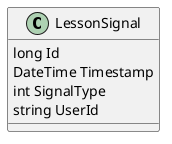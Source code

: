 @startuml

class LessonSignal {
long Id
DateTime Timestamp
int SignalType 
string UserId
}

@enduml